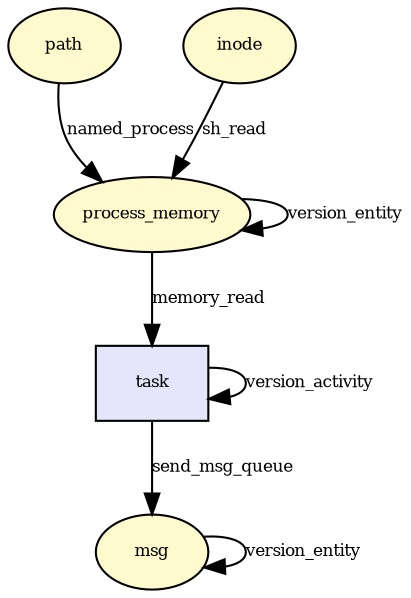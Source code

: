 digraph RGL__DirectedAdjacencyGraph {path[fontsize = 8,label = "path",shape = ellipse, fillcolor="#fffacd", style = filled]

process_memory[fontsize = 8,label = "process_memory",shape = ellipse, fillcolor="#fffacd", style = filled]

path -> process_memory[fontsize = 8,label = "named_process"]

task[fontsize = 8,label = "task",shape = rectangle, fillcolor="#e6e6fa", style = filled]

process_memory -> task[fontsize = 8,label = "memory_read"]

msg[fontsize = 8,label = "msg",shape = ellipse, fillcolor="#fffacd", style = filled]

task -> msg[fontsize = 8,label = "send_msg_queue"]

task -> task[fontsize = 8,label = "version_activity"]

msg -> msg[fontsize = 8,label = "version_entity"]

inode[fontsize = 8,label = "inode",shape = ellipse, fillcolor="#fffacd", style = filled]

inode -> process_memory[fontsize = 8,label = "sh_read"]

process_memory -> process_memory[fontsize = 8,label = "version_entity"]

}